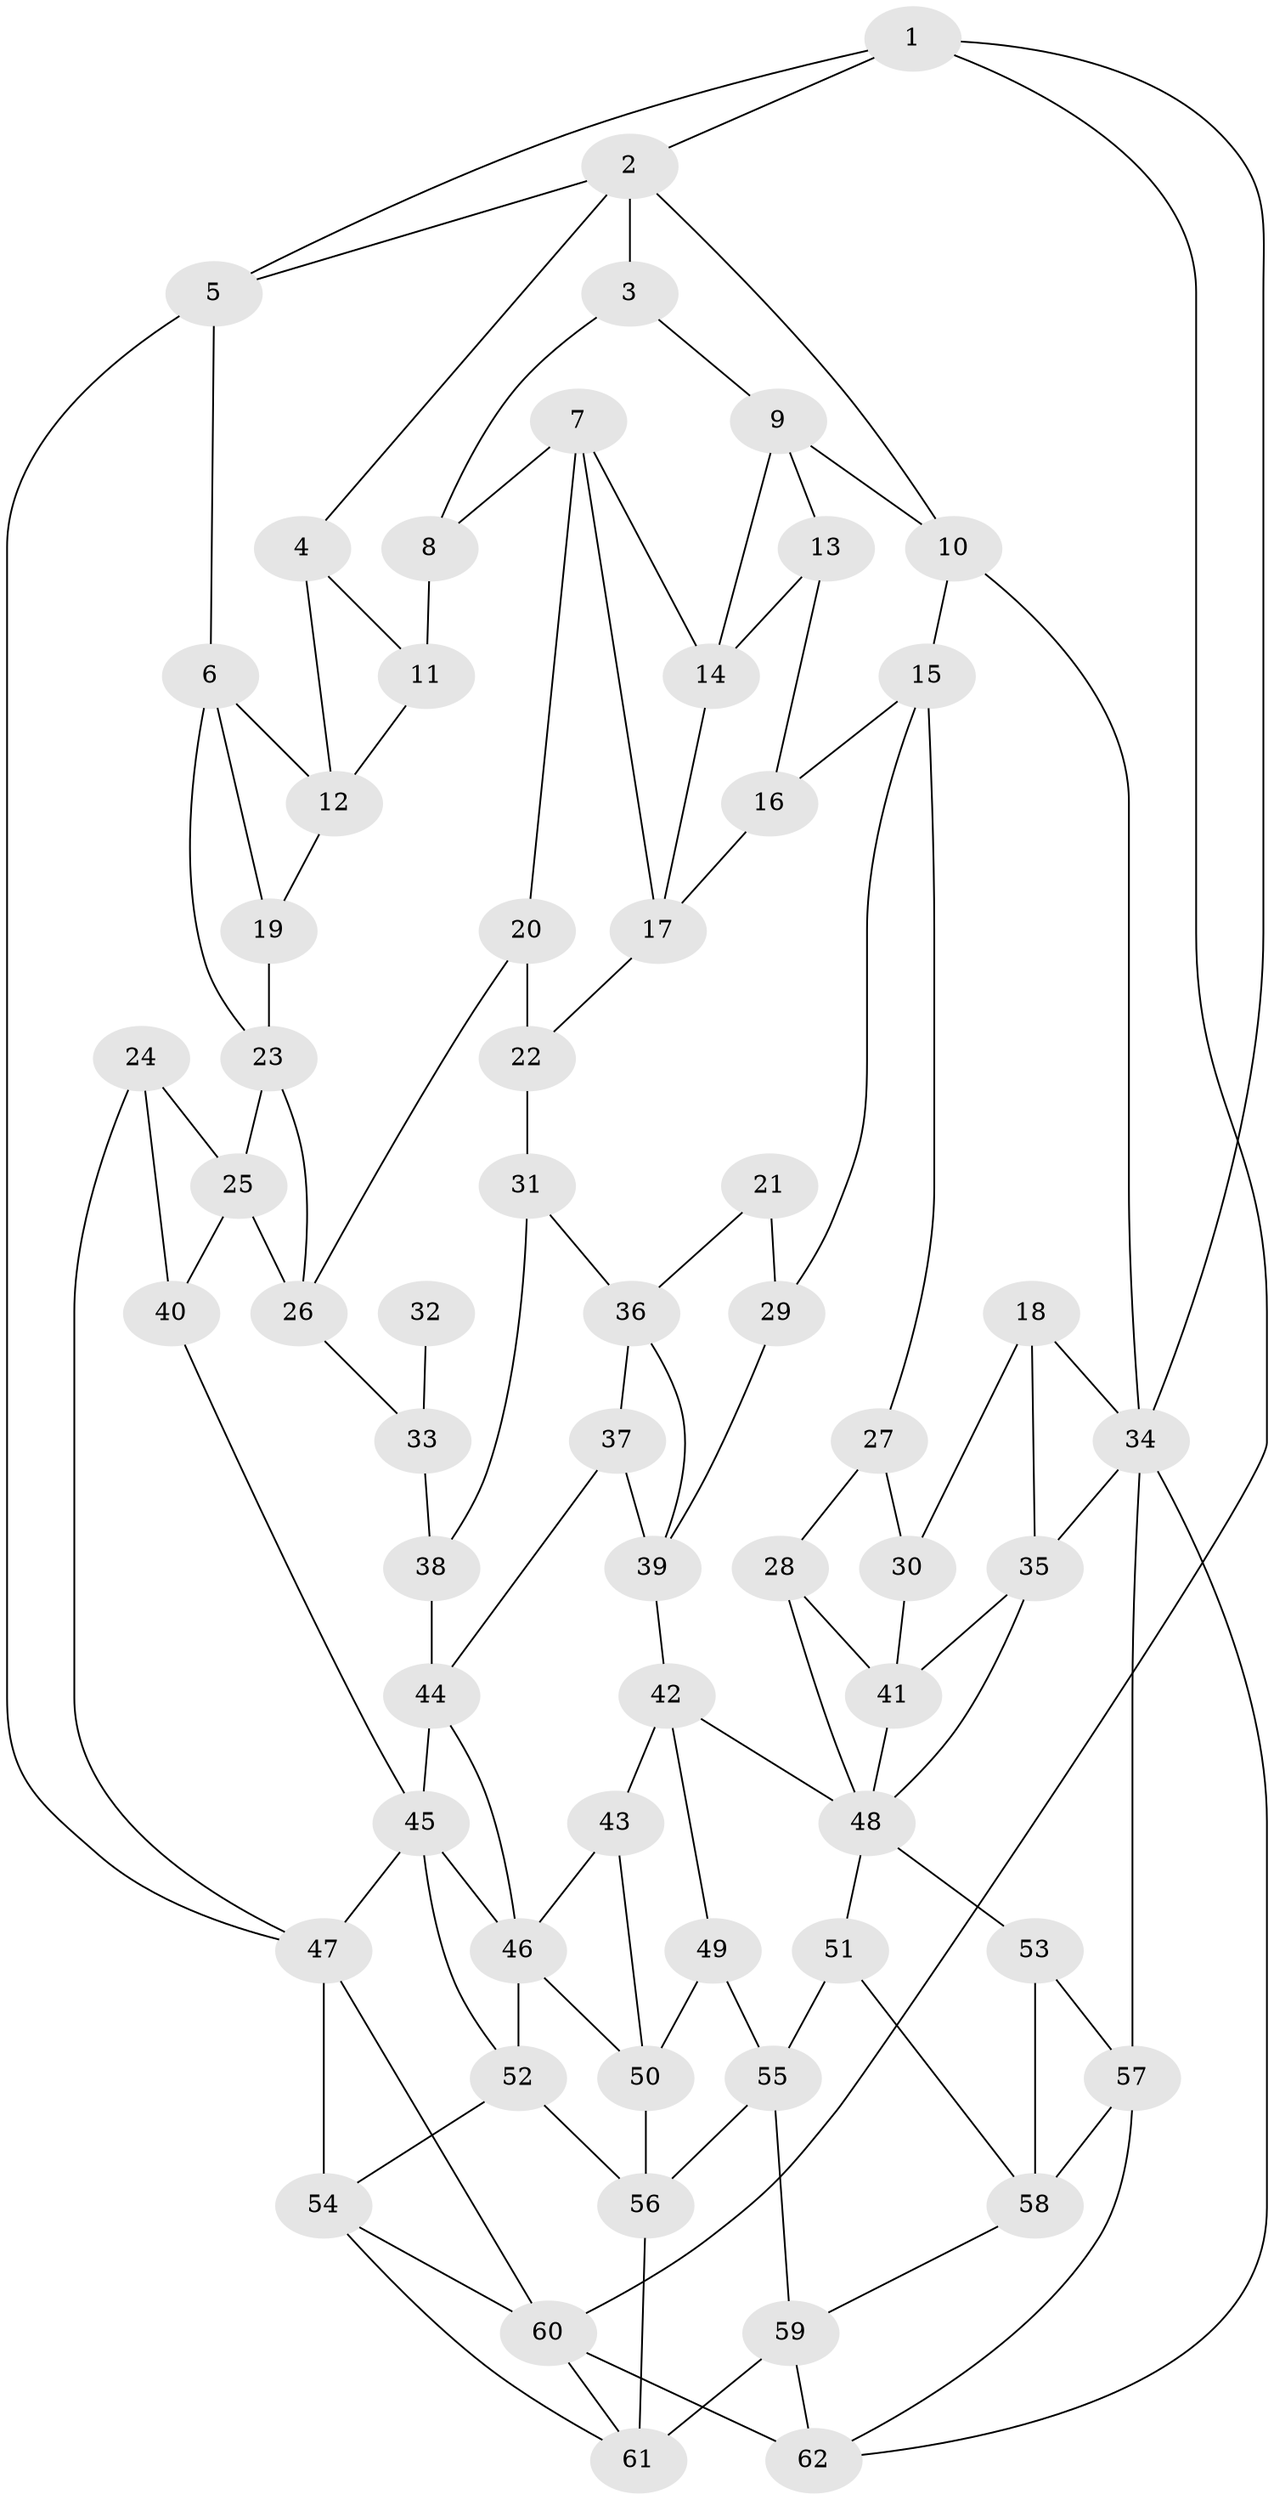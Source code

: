 // original degree distribution, {3: 0.032520325203252036, 4: 0.21951219512195122, 5: 0.5203252032520326, 6: 0.22764227642276422}
// Generated by graph-tools (version 1.1) at 2025/27/03/09/25 03:27:13]
// undirected, 62 vertices, 114 edges
graph export_dot {
graph [start="1"]
  node [color=gray90,style=filled];
  1;
  2;
  3;
  4;
  5;
  6;
  7;
  8;
  9;
  10;
  11;
  12;
  13;
  14;
  15;
  16;
  17;
  18;
  19;
  20;
  21;
  22;
  23;
  24;
  25;
  26;
  27;
  28;
  29;
  30;
  31;
  32;
  33;
  34;
  35;
  36;
  37;
  38;
  39;
  40;
  41;
  42;
  43;
  44;
  45;
  46;
  47;
  48;
  49;
  50;
  51;
  52;
  53;
  54;
  55;
  56;
  57;
  58;
  59;
  60;
  61;
  62;
  1 -- 2 [weight=1.0];
  1 -- 5 [weight=1.0];
  1 -- 34 [weight=1.0];
  1 -- 60 [weight=1.0];
  2 -- 3 [weight=1.0];
  2 -- 4 [weight=1.0];
  2 -- 5 [weight=1.0];
  2 -- 10 [weight=1.0];
  3 -- 8 [weight=1.0];
  3 -- 9 [weight=1.0];
  4 -- 11 [weight=1.0];
  4 -- 12 [weight=1.0];
  5 -- 6 [weight=1.0];
  5 -- 47 [weight=1.0];
  6 -- 12 [weight=1.0];
  6 -- 19 [weight=1.0];
  6 -- 23 [weight=1.0];
  7 -- 8 [weight=1.0];
  7 -- 14 [weight=1.0];
  7 -- 17 [weight=1.0];
  7 -- 20 [weight=1.0];
  8 -- 11 [weight=2.0];
  9 -- 10 [weight=1.0];
  9 -- 13 [weight=1.0];
  9 -- 14 [weight=1.0];
  10 -- 15 [weight=1.0];
  10 -- 34 [weight=1.0];
  11 -- 12 [weight=1.0];
  12 -- 19 [weight=1.0];
  13 -- 14 [weight=1.0];
  13 -- 16 [weight=2.0];
  14 -- 17 [weight=1.0];
  15 -- 16 [weight=1.0];
  15 -- 27 [weight=1.0];
  15 -- 29 [weight=1.0];
  16 -- 17 [weight=1.0];
  17 -- 22 [weight=1.0];
  18 -- 30 [weight=1.0];
  18 -- 34 [weight=1.0];
  18 -- 35 [weight=1.0];
  19 -- 23 [weight=1.0];
  20 -- 22 [weight=2.0];
  20 -- 26 [weight=1.0];
  21 -- 29 [weight=2.0];
  21 -- 36 [weight=1.0];
  22 -- 31 [weight=1.0];
  23 -- 25 [weight=1.0];
  23 -- 26 [weight=1.0];
  24 -- 25 [weight=1.0];
  24 -- 40 [weight=2.0];
  24 -- 47 [weight=1.0];
  25 -- 26 [weight=1.0];
  25 -- 40 [weight=1.0];
  26 -- 33 [weight=1.0];
  27 -- 28 [weight=1.0];
  27 -- 30 [weight=2.0];
  28 -- 41 [weight=1.0];
  28 -- 48 [weight=1.0];
  29 -- 39 [weight=1.0];
  30 -- 41 [weight=1.0];
  31 -- 36 [weight=1.0];
  31 -- 38 [weight=1.0];
  32 -- 33 [weight=2.0];
  33 -- 38 [weight=1.0];
  34 -- 35 [weight=1.0];
  34 -- 57 [weight=1.0];
  34 -- 62 [weight=1.0];
  35 -- 41 [weight=1.0];
  35 -- 48 [weight=1.0];
  36 -- 37 [weight=1.0];
  36 -- 39 [weight=1.0];
  37 -- 39 [weight=1.0];
  37 -- 44 [weight=1.0];
  38 -- 44 [weight=2.0];
  39 -- 42 [weight=1.0];
  40 -- 45 [weight=1.0];
  41 -- 48 [weight=1.0];
  42 -- 43 [weight=1.0];
  42 -- 48 [weight=1.0];
  42 -- 49 [weight=1.0];
  43 -- 46 [weight=2.0];
  43 -- 50 [weight=1.0];
  44 -- 45 [weight=2.0];
  44 -- 46 [weight=1.0];
  45 -- 46 [weight=1.0];
  45 -- 47 [weight=1.0];
  45 -- 52 [weight=1.0];
  46 -- 50 [weight=1.0];
  46 -- 52 [weight=1.0];
  47 -- 54 [weight=1.0];
  47 -- 60 [weight=1.0];
  48 -- 51 [weight=1.0];
  48 -- 53 [weight=1.0];
  49 -- 50 [weight=1.0];
  49 -- 55 [weight=1.0];
  50 -- 56 [weight=1.0];
  51 -- 55 [weight=1.0];
  51 -- 58 [weight=1.0];
  52 -- 54 [weight=1.0];
  52 -- 56 [weight=1.0];
  53 -- 57 [weight=1.0];
  53 -- 58 [weight=1.0];
  54 -- 60 [weight=1.0];
  54 -- 61 [weight=1.0];
  55 -- 56 [weight=1.0];
  55 -- 59 [weight=1.0];
  56 -- 61 [weight=1.0];
  57 -- 58 [weight=1.0];
  57 -- 62 [weight=1.0];
  58 -- 59 [weight=1.0];
  59 -- 61 [weight=1.0];
  59 -- 62 [weight=1.0];
  60 -- 61 [weight=1.0];
  60 -- 62 [weight=1.0];
}
